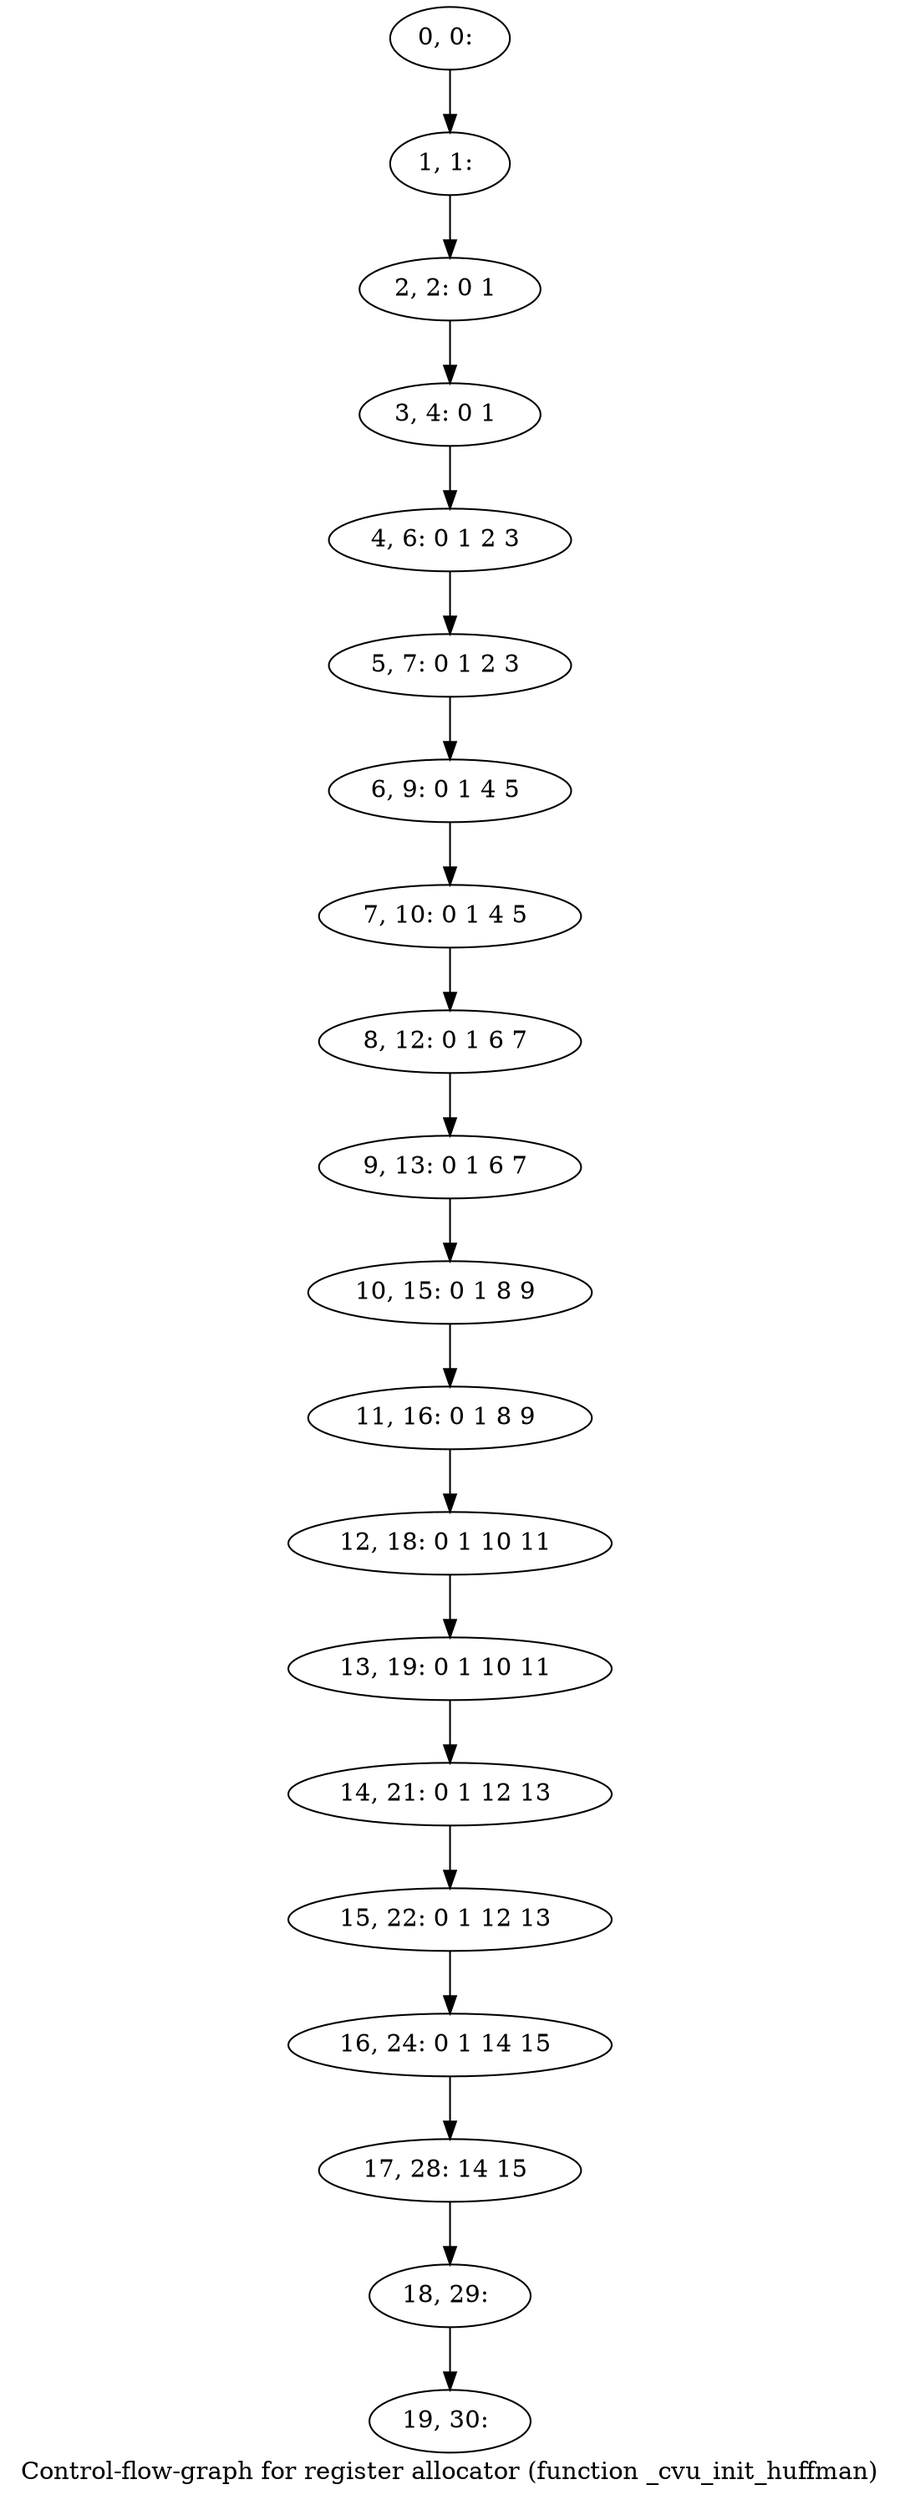 digraph G {
graph [label="Control-flow-graph for register allocator (function _cvu_init_huffman)"]
0[label="0, 0: "];
1[label="1, 1: "];
2[label="2, 2: 0 1 "];
3[label="3, 4: 0 1 "];
4[label="4, 6: 0 1 2 3 "];
5[label="5, 7: 0 1 2 3 "];
6[label="6, 9: 0 1 4 5 "];
7[label="7, 10: 0 1 4 5 "];
8[label="8, 12: 0 1 6 7 "];
9[label="9, 13: 0 1 6 7 "];
10[label="10, 15: 0 1 8 9 "];
11[label="11, 16: 0 1 8 9 "];
12[label="12, 18: 0 1 10 11 "];
13[label="13, 19: 0 1 10 11 "];
14[label="14, 21: 0 1 12 13 "];
15[label="15, 22: 0 1 12 13 "];
16[label="16, 24: 0 1 14 15 "];
17[label="17, 28: 14 15 "];
18[label="18, 29: "];
19[label="19, 30: "];
0->1 ;
1->2 ;
2->3 ;
3->4 ;
4->5 ;
5->6 ;
6->7 ;
7->8 ;
8->9 ;
9->10 ;
10->11 ;
11->12 ;
12->13 ;
13->14 ;
14->15 ;
15->16 ;
16->17 ;
17->18 ;
18->19 ;
}
